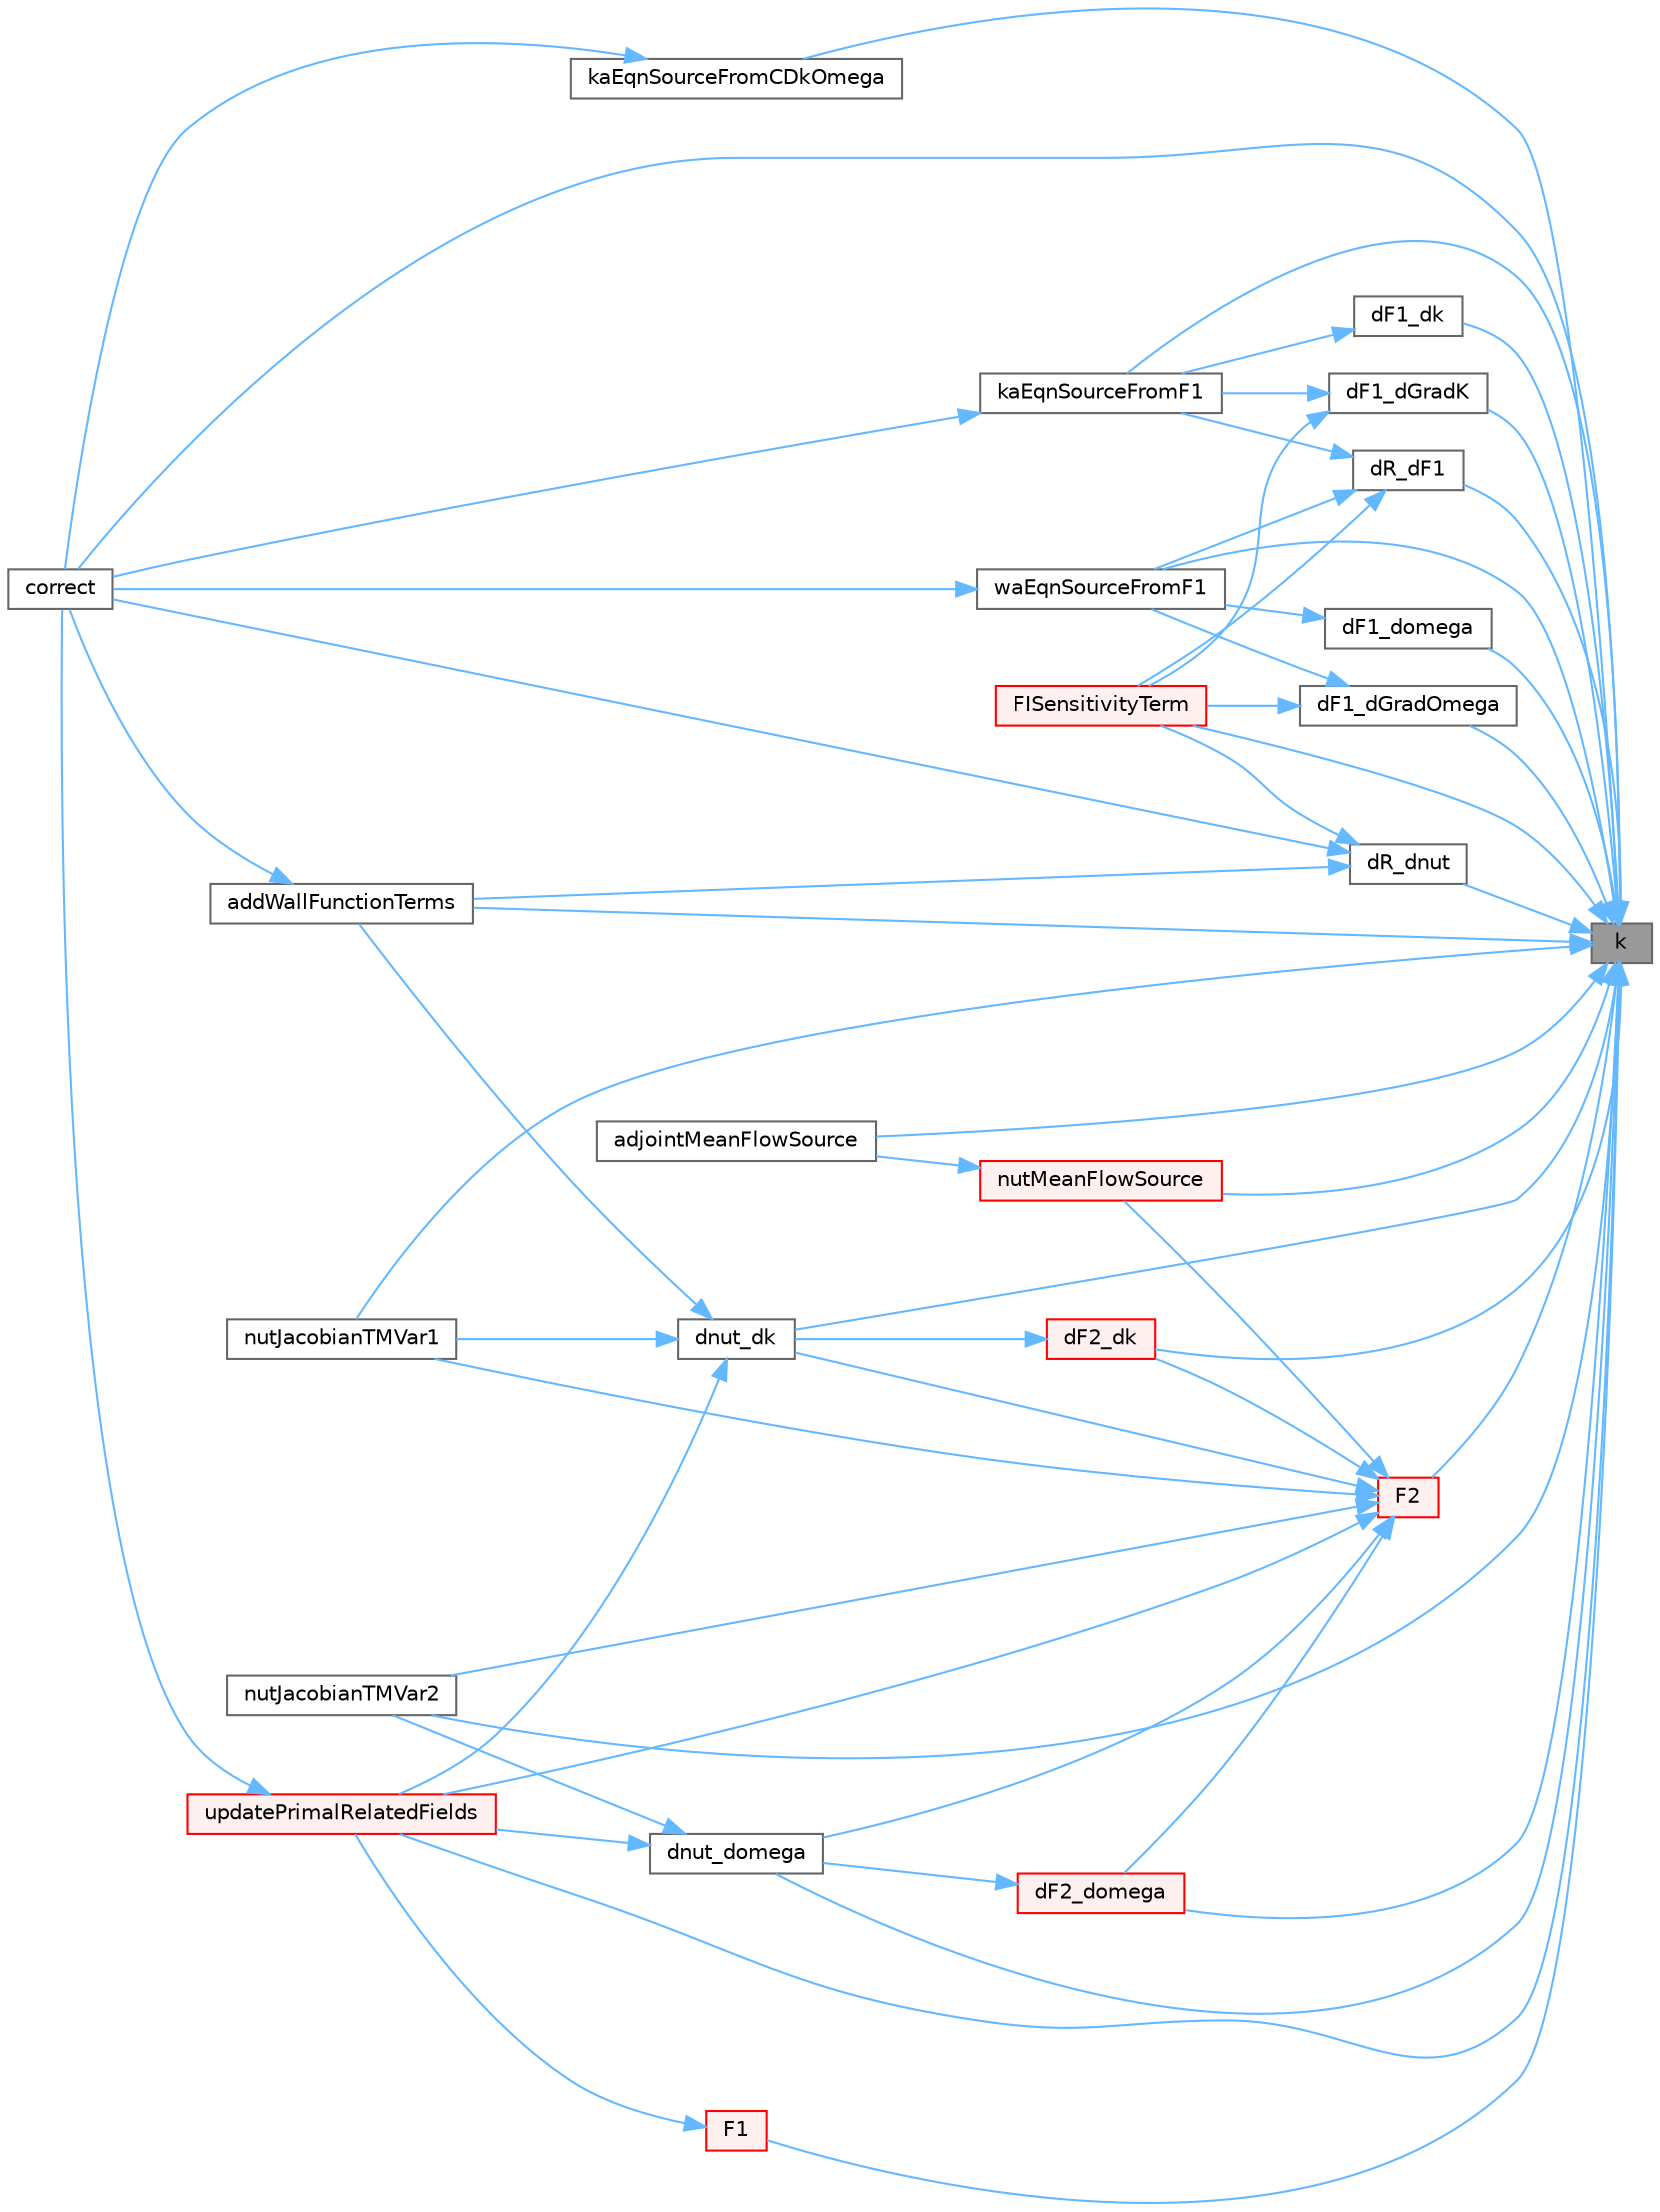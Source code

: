 digraph "k"
{
 // LATEX_PDF_SIZE
  bgcolor="transparent";
  edge [fontname=Helvetica,fontsize=10,labelfontname=Helvetica,labelfontsize=10];
  node [fontname=Helvetica,fontsize=10,shape=box,height=0.2,width=0.4];
  rankdir="RL";
  Node1 [id="Node000001",label="k",height=0.2,width=0.4,color="gray40", fillcolor="grey60", style="filled", fontcolor="black",tooltip=" "];
  Node1 -> Node2 [id="edge1_Node000001_Node000002",dir="back",color="steelblue1",style="solid",tooltip=" "];
  Node2 [id="Node000002",label="addWallFunctionTerms",height=0.2,width=0.4,color="grey40", fillcolor="white", style="filled",URL="$classFoam_1_1incompressibleAdjoint_1_1adjointRASModels_1_1adjointkOmegaSST.html#a941dfe7af6e8a6fb5973078edaa9b172",tooltip=" "];
  Node2 -> Node3 [id="edge2_Node000002_Node000003",dir="back",color="steelblue1",style="solid",tooltip=" "];
  Node3 [id="Node000003",label="correct",height=0.2,width=0.4,color="grey40", fillcolor="white", style="filled",URL="$classFoam_1_1incompressibleAdjoint_1_1adjointRASModels_1_1adjointkOmegaSST.html#a3ae44b28050c3aa494c1d8e18cf618c1",tooltip=" "];
  Node1 -> Node4 [id="edge3_Node000001_Node000004",dir="back",color="steelblue1",style="solid",tooltip=" "];
  Node4 [id="Node000004",label="adjointMeanFlowSource",height=0.2,width=0.4,color="grey40", fillcolor="white", style="filled",URL="$classFoam_1_1incompressibleAdjoint_1_1adjointRASModels_1_1adjointkOmegaSST.html#a988e3f123d5b9627c415d1bbbea4cdc7",tooltip=" "];
  Node1 -> Node3 [id="edge4_Node000001_Node000003",dir="back",color="steelblue1",style="solid",tooltip=" "];
  Node1 -> Node5 [id="edge5_Node000001_Node000005",dir="back",color="steelblue1",style="solid",tooltip=" "];
  Node5 [id="Node000005",label="dF1_dGradK",height=0.2,width=0.4,color="grey40", fillcolor="white", style="filled",URL="$classFoam_1_1incompressibleAdjoint_1_1adjointRASModels_1_1adjointkOmegaSST.html#a0c0076c7b5ba4aa80b60162a35137563",tooltip=" "];
  Node5 -> Node6 [id="edge6_Node000005_Node000006",dir="back",color="steelblue1",style="solid",tooltip=" "];
  Node6 [id="Node000006",label="FISensitivityTerm",height=0.2,width=0.4,color="red", fillcolor="#FFF0F0", style="filled",URL="$classFoam_1_1incompressibleAdjoint_1_1adjointRASModels_1_1adjointkOmegaSST.html#a0bab0b8eba8a6c1d833a0d962ae7cd8a",tooltip=" "];
  Node5 -> Node8 [id="edge7_Node000005_Node000008",dir="back",color="steelblue1",style="solid",tooltip=" "];
  Node8 [id="Node000008",label="kaEqnSourceFromF1",height=0.2,width=0.4,color="grey40", fillcolor="white", style="filled",URL="$classFoam_1_1incompressibleAdjoint_1_1adjointRASModels_1_1adjointkOmegaSST.html#a43c6cb00728050ee5d2a603f3da3c259",tooltip=" "];
  Node8 -> Node3 [id="edge8_Node000008_Node000003",dir="back",color="steelblue1",style="solid",tooltip=" "];
  Node1 -> Node9 [id="edge9_Node000001_Node000009",dir="back",color="steelblue1",style="solid",tooltip=" "];
  Node9 [id="Node000009",label="dF1_dGradOmega",height=0.2,width=0.4,color="grey40", fillcolor="white", style="filled",URL="$classFoam_1_1incompressibleAdjoint_1_1adjointRASModels_1_1adjointkOmegaSST.html#acf55dd351a94b9f96eec8e9c746ee16d",tooltip=" "];
  Node9 -> Node6 [id="edge10_Node000009_Node000006",dir="back",color="steelblue1",style="solid",tooltip=" "];
  Node9 -> Node10 [id="edge11_Node000009_Node000010",dir="back",color="steelblue1",style="solid",tooltip=" "];
  Node10 [id="Node000010",label="waEqnSourceFromF1",height=0.2,width=0.4,color="grey40", fillcolor="white", style="filled",URL="$classFoam_1_1incompressibleAdjoint_1_1adjointRASModels_1_1adjointkOmegaSST.html#a949d4ced276ef02b16869d78c25c9d3f",tooltip=" "];
  Node10 -> Node3 [id="edge12_Node000010_Node000003",dir="back",color="steelblue1",style="solid",tooltip=" "];
  Node1 -> Node11 [id="edge13_Node000001_Node000011",dir="back",color="steelblue1",style="solid",tooltip=" "];
  Node11 [id="Node000011",label="dF1_dk",height=0.2,width=0.4,color="grey40", fillcolor="white", style="filled",URL="$classFoam_1_1incompressibleAdjoint_1_1adjointRASModels_1_1adjointkOmegaSST.html#a16ceb0dfdb5cc677c68ceadabfa55d23",tooltip=" "];
  Node11 -> Node8 [id="edge14_Node000011_Node000008",dir="back",color="steelblue1",style="solid",tooltip=" "];
  Node1 -> Node12 [id="edge15_Node000001_Node000012",dir="back",color="steelblue1",style="solid",tooltip=" "];
  Node12 [id="Node000012",label="dF1_domega",height=0.2,width=0.4,color="grey40", fillcolor="white", style="filled",URL="$classFoam_1_1incompressibleAdjoint_1_1adjointRASModels_1_1adjointkOmegaSST.html#af7743e06df4ebd70bcc29d7e7e1df3b3",tooltip=" "];
  Node12 -> Node10 [id="edge16_Node000012_Node000010",dir="back",color="steelblue1",style="solid",tooltip=" "];
  Node1 -> Node13 [id="edge17_Node000001_Node000013",dir="back",color="steelblue1",style="solid",tooltip=" "];
  Node13 [id="Node000013",label="dF2_dk",height=0.2,width=0.4,color="red", fillcolor="#FFF0F0", style="filled",URL="$classFoam_1_1incompressibleAdjoint_1_1adjointRASModels_1_1adjointkOmegaSST.html#a3943a674f2efa83ddaabda3e30977d3d",tooltip=" "];
  Node13 -> Node15 [id="edge18_Node000013_Node000015",dir="back",color="steelblue1",style="solid",tooltip=" "];
  Node15 [id="Node000015",label="dnut_dk",height=0.2,width=0.4,color="grey40", fillcolor="white", style="filled",URL="$classFoam_1_1incompressibleAdjoint_1_1adjointRASModels_1_1adjointkOmegaSST.html#a67e4b0ca3388beb4f804992e40c6460b",tooltip=" "];
  Node15 -> Node2 [id="edge19_Node000015_Node000002",dir="back",color="steelblue1",style="solid",tooltip=" "];
  Node15 -> Node16 [id="edge20_Node000015_Node000016",dir="back",color="steelblue1",style="solid",tooltip=" "];
  Node16 [id="Node000016",label="nutJacobianTMVar1",height=0.2,width=0.4,color="grey40", fillcolor="white", style="filled",URL="$classFoam_1_1incompressibleAdjoint_1_1adjointRASModels_1_1adjointkOmegaSST.html#a65a0544e539c3f3de587a0c3c061c46f",tooltip=" "];
  Node15 -> Node17 [id="edge21_Node000015_Node000017",dir="back",color="steelblue1",style="solid",tooltip=" "];
  Node17 [id="Node000017",label="updatePrimalRelatedFields",height=0.2,width=0.4,color="red", fillcolor="#FFF0F0", style="filled",URL="$classFoam_1_1incompressibleAdjoint_1_1adjointRASModels_1_1adjointkOmegaSST.html#a4dcce4d3976f413371589fd8db0923ea",tooltip=" "];
  Node17 -> Node3 [id="edge22_Node000017_Node000003",dir="back",color="steelblue1",style="solid",tooltip=" "];
  Node1 -> Node19 [id="edge23_Node000001_Node000019",dir="back",color="steelblue1",style="solid",tooltip=" "];
  Node19 [id="Node000019",label="dF2_domega",height=0.2,width=0.4,color="red", fillcolor="#FFF0F0", style="filled",URL="$classFoam_1_1incompressibleAdjoint_1_1adjointRASModels_1_1adjointkOmegaSST.html#affbf3424c18b7dae6b81f81fce90ca8f",tooltip=" "];
  Node19 -> Node21 [id="edge24_Node000019_Node000021",dir="back",color="steelblue1",style="solid",tooltip=" "];
  Node21 [id="Node000021",label="dnut_domega",height=0.2,width=0.4,color="grey40", fillcolor="white", style="filled",URL="$classFoam_1_1incompressibleAdjoint_1_1adjointRASModels_1_1adjointkOmegaSST.html#ad5ca6112567b9c1011c6372ef823ffd1",tooltip=" "];
  Node21 -> Node22 [id="edge25_Node000021_Node000022",dir="back",color="steelblue1",style="solid",tooltip=" "];
  Node22 [id="Node000022",label="nutJacobianTMVar2",height=0.2,width=0.4,color="grey40", fillcolor="white", style="filled",URL="$classFoam_1_1incompressibleAdjoint_1_1adjointRASModels_1_1adjointkOmegaSST.html#a05d32000fd2117c53a0a4a14a355de68",tooltip=" "];
  Node21 -> Node17 [id="edge26_Node000021_Node000017",dir="back",color="steelblue1",style="solid",tooltip=" "];
  Node1 -> Node15 [id="edge27_Node000001_Node000015",dir="back",color="steelblue1",style="solid",tooltip=" "];
  Node1 -> Node21 [id="edge28_Node000001_Node000021",dir="back",color="steelblue1",style="solid",tooltip=" "];
  Node1 -> Node23 [id="edge29_Node000001_Node000023",dir="back",color="steelblue1",style="solid",tooltip=" "];
  Node23 [id="Node000023",label="dR_dF1",height=0.2,width=0.4,color="grey40", fillcolor="white", style="filled",URL="$classFoam_1_1incompressibleAdjoint_1_1adjointRASModels_1_1adjointkOmegaSST.html#a11893174d6ca40acae1637d9c324c8fb",tooltip=" "];
  Node23 -> Node6 [id="edge30_Node000023_Node000006",dir="back",color="steelblue1",style="solid",tooltip=" "];
  Node23 -> Node8 [id="edge31_Node000023_Node000008",dir="back",color="steelblue1",style="solid",tooltip=" "];
  Node23 -> Node10 [id="edge32_Node000023_Node000010",dir="back",color="steelblue1",style="solid",tooltip=" "];
  Node1 -> Node24 [id="edge33_Node000001_Node000024",dir="back",color="steelblue1",style="solid",tooltip=" "];
  Node24 [id="Node000024",label="dR_dnut",height=0.2,width=0.4,color="grey40", fillcolor="white", style="filled",URL="$classFoam_1_1incompressibleAdjoint_1_1adjointRASModels_1_1adjointkOmegaSST.html#a442dc0e749983a027216d0ae714d599e",tooltip=" "];
  Node24 -> Node2 [id="edge34_Node000024_Node000002",dir="back",color="steelblue1",style="solid",tooltip=" "];
  Node24 -> Node3 [id="edge35_Node000024_Node000003",dir="back",color="steelblue1",style="solid",tooltip=" "];
  Node24 -> Node6 [id="edge36_Node000024_Node000006",dir="back",color="steelblue1",style="solid",tooltip=" "];
  Node1 -> Node25 [id="edge37_Node000001_Node000025",dir="back",color="steelblue1",style="solid",tooltip=" "];
  Node25 [id="Node000025",label="F1",height=0.2,width=0.4,color="red", fillcolor="#FFF0F0", style="filled",URL="$classFoam_1_1incompressibleAdjoint_1_1adjointRASModels_1_1adjointkOmegaSST.html#a4b3838a294a5355dc1f45ab1c5605384",tooltip=" "];
  Node25 -> Node17 [id="edge38_Node000025_Node000017",dir="back",color="steelblue1",style="solid",tooltip=" "];
  Node1 -> Node36 [id="edge39_Node000001_Node000036",dir="back",color="steelblue1",style="solid",tooltip=" "];
  Node36 [id="Node000036",label="F2",height=0.2,width=0.4,color="red", fillcolor="#FFF0F0", style="filled",URL="$classFoam_1_1incompressibleAdjoint_1_1adjointRASModels_1_1adjointkOmegaSST.html#a3c753cf60b7d2683953ef4fe93e9e67e",tooltip=" "];
  Node36 -> Node13 [id="edge40_Node000036_Node000013",dir="back",color="steelblue1",style="solid",tooltip=" "];
  Node36 -> Node19 [id="edge41_Node000036_Node000019",dir="back",color="steelblue1",style="solid",tooltip=" "];
  Node36 -> Node15 [id="edge42_Node000036_Node000015",dir="back",color="steelblue1",style="solid",tooltip=" "];
  Node36 -> Node21 [id="edge43_Node000036_Node000021",dir="back",color="steelblue1",style="solid",tooltip=" "];
  Node36 -> Node16 [id="edge44_Node000036_Node000016",dir="back",color="steelblue1",style="solid",tooltip=" "];
  Node36 -> Node22 [id="edge45_Node000036_Node000022",dir="back",color="steelblue1",style="solid",tooltip=" "];
  Node36 -> Node40 [id="edge46_Node000036_Node000040",dir="back",color="steelblue1",style="solid",tooltip=" "];
  Node40 [id="Node000040",label="nutMeanFlowSource",height=0.2,width=0.4,color="red", fillcolor="#FFF0F0", style="filled",URL="$classFoam_1_1incompressibleAdjoint_1_1adjointRASModels_1_1adjointkOmegaSST.html#a8fd943d053270347ef935917f7470803",tooltip=" "];
  Node40 -> Node4 [id="edge47_Node000040_Node000004",dir="back",color="steelblue1",style="solid",tooltip=" "];
  Node36 -> Node17 [id="edge48_Node000036_Node000017",dir="back",color="steelblue1",style="solid",tooltip=" "];
  Node1 -> Node6 [id="edge49_Node000001_Node000006",dir="back",color="steelblue1",style="solid",tooltip=" "];
  Node1 -> Node41 [id="edge50_Node000001_Node000041",dir="back",color="steelblue1",style="solid",tooltip=" "];
  Node41 [id="Node000041",label="kaEqnSourceFromCDkOmega",height=0.2,width=0.4,color="grey40", fillcolor="white", style="filled",URL="$classFoam_1_1incompressibleAdjoint_1_1adjointRASModels_1_1adjointkOmegaSST.html#aac55f4d0b421f412118e7e949030c795",tooltip=" "];
  Node41 -> Node3 [id="edge51_Node000041_Node000003",dir="back",color="steelblue1",style="solid",tooltip=" "];
  Node1 -> Node8 [id="edge52_Node000001_Node000008",dir="back",color="steelblue1",style="solid",tooltip=" "];
  Node1 -> Node16 [id="edge53_Node000001_Node000016",dir="back",color="steelblue1",style="solid",tooltip=" "];
  Node1 -> Node22 [id="edge54_Node000001_Node000022",dir="back",color="steelblue1",style="solid",tooltip=" "];
  Node1 -> Node40 [id="edge55_Node000001_Node000040",dir="back",color="steelblue1",style="solid",tooltip=" "];
  Node1 -> Node17 [id="edge56_Node000001_Node000017",dir="back",color="steelblue1",style="solid",tooltip=" "];
  Node1 -> Node10 [id="edge57_Node000001_Node000010",dir="back",color="steelblue1",style="solid",tooltip=" "];
}
